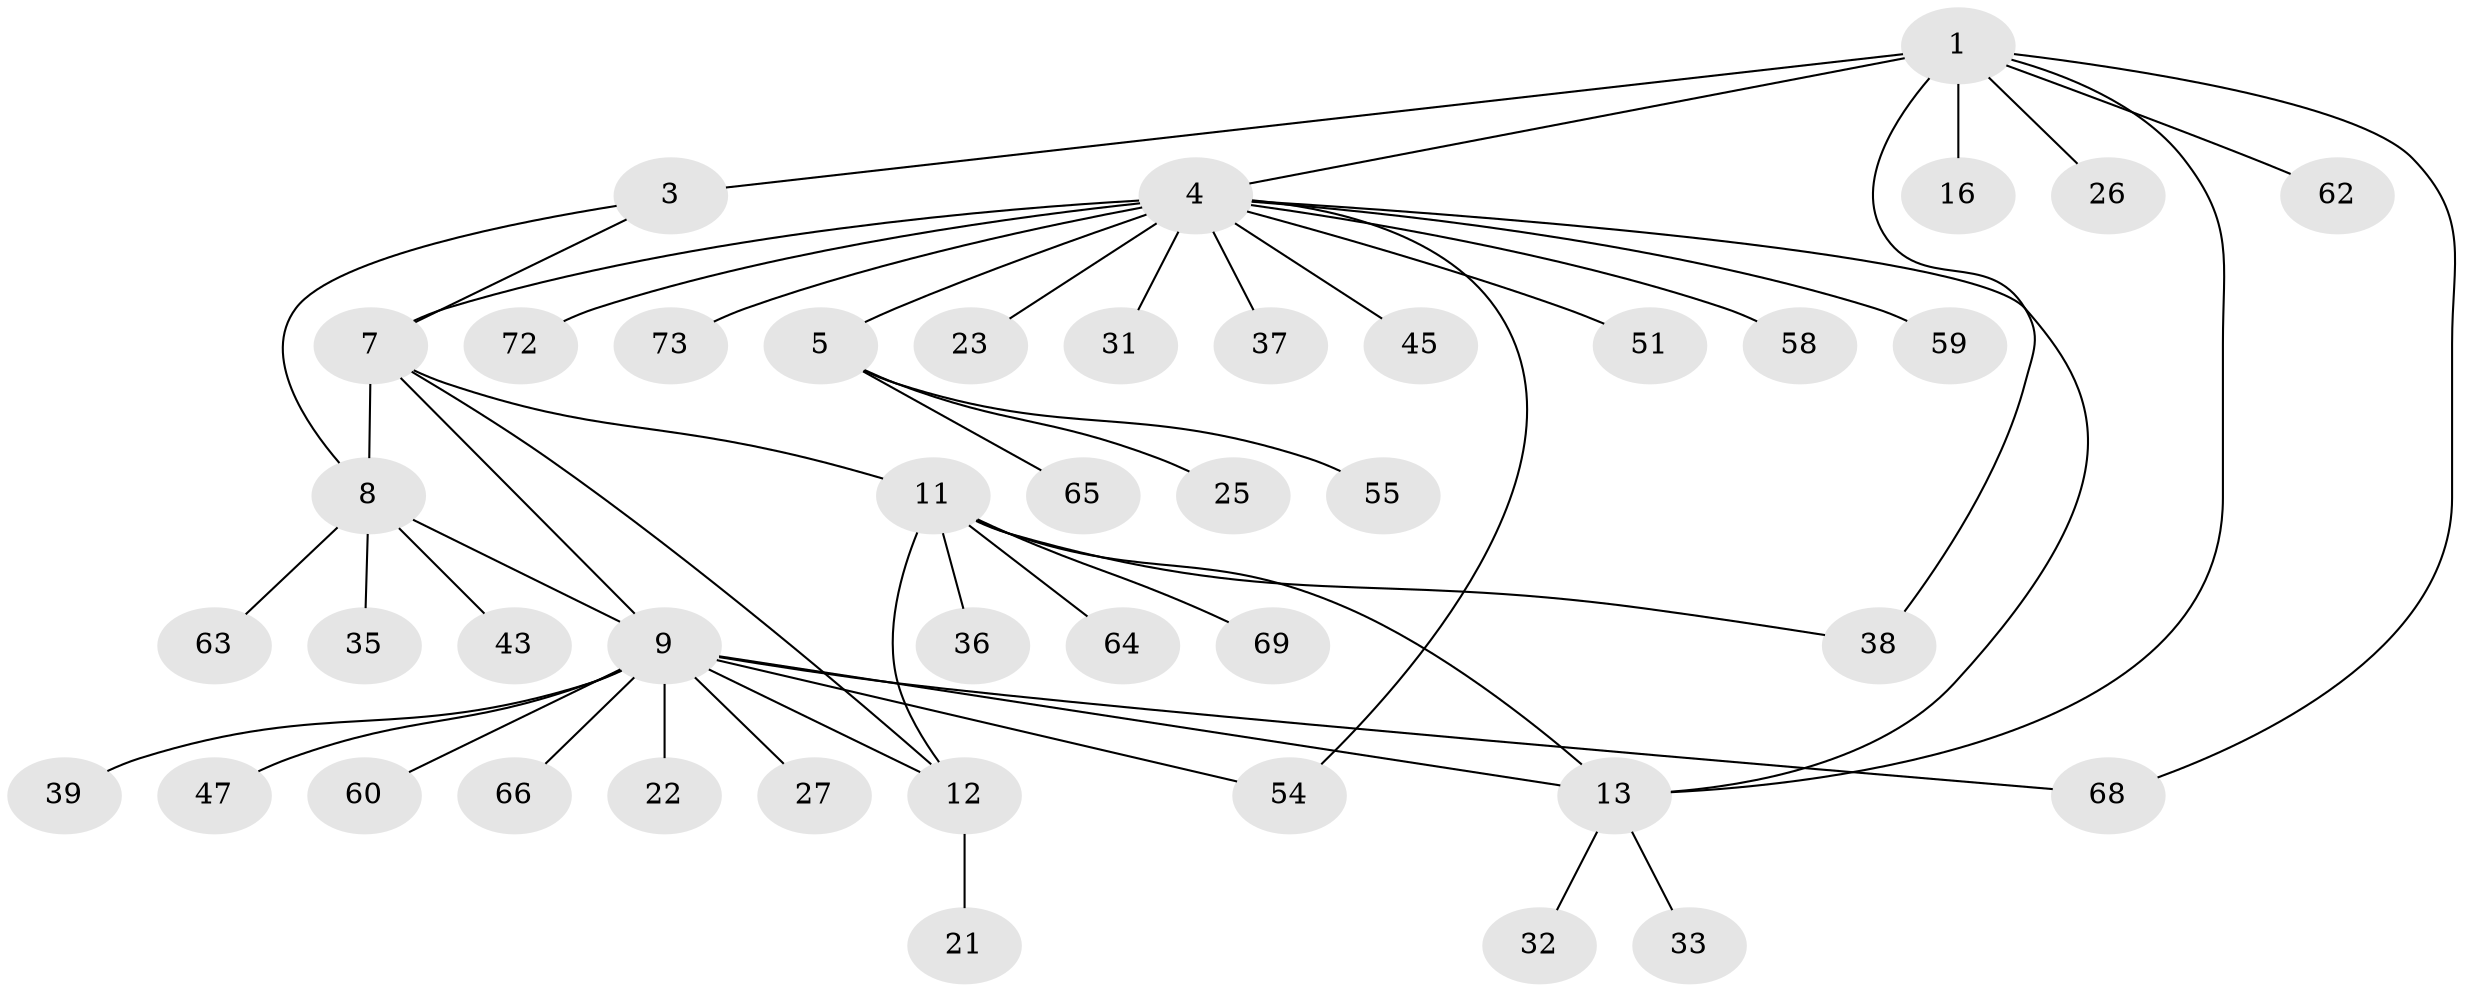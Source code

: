 // original degree distribution, {8: 0.0273972602739726, 5: 0.0684931506849315, 14: 0.0136986301369863, 6: 0.0273972602739726, 10: 0.0136986301369863, 7: 0.0273972602739726, 4: 0.0410958904109589, 1: 0.6164383561643836, 2: 0.136986301369863, 3: 0.0273972602739726}
// Generated by graph-tools (version 1.1) at 2025/19/03/04/25 18:19:52]
// undirected, 43 vertices, 53 edges
graph export_dot {
graph [start="1"]
  node [color=gray90,style=filled];
  1 [super="+2+24"];
  3 [super="+44+48+49+53"];
  4 [super="+6"];
  5;
  7 [super="+10+67"];
  8;
  9 [super="+14+40+17"];
  11 [super="+30"];
  12 [super="+52+18"];
  13 [super="+19+15+61"];
  16;
  21;
  22;
  23 [super="+42"];
  25;
  26;
  27;
  31 [super="+71"];
  32;
  33;
  35;
  36;
  37;
  38;
  39;
  43;
  45;
  47;
  51;
  54;
  55;
  58;
  59;
  60;
  62;
  63;
  64;
  65;
  66;
  68;
  69;
  72;
  73;
  1 -- 3 [weight=2];
  1 -- 13;
  1 -- 16;
  1 -- 26;
  1 -- 62;
  1 -- 68;
  1 -- 38;
  1 -- 4;
  3 -- 8;
  3 -- 7;
  4 -- 5 [weight=2];
  4 -- 13;
  4 -- 54;
  4 -- 7 [weight=2];
  4 -- 37;
  4 -- 72;
  4 -- 73;
  4 -- 45;
  4 -- 51;
  4 -- 23;
  4 -- 58;
  4 -- 59;
  4 -- 31;
  5 -- 25;
  5 -- 55;
  5 -- 65;
  7 -- 8;
  7 -- 9;
  7 -- 11;
  7 -- 12;
  8 -- 9;
  8 -- 35;
  8 -- 43;
  8 -- 63;
  9 -- 27;
  9 -- 39;
  9 -- 47;
  9 -- 60;
  9 -- 66;
  9 -- 68;
  9 -- 54;
  9 -- 22;
  9 -- 12;
  9 -- 13 [weight=2];
  11 -- 12;
  11 -- 38;
  11 -- 64;
  11 -- 69;
  11 -- 13;
  11 -- 36;
  12 -- 21;
  13 -- 32;
  13 -- 33;
}
